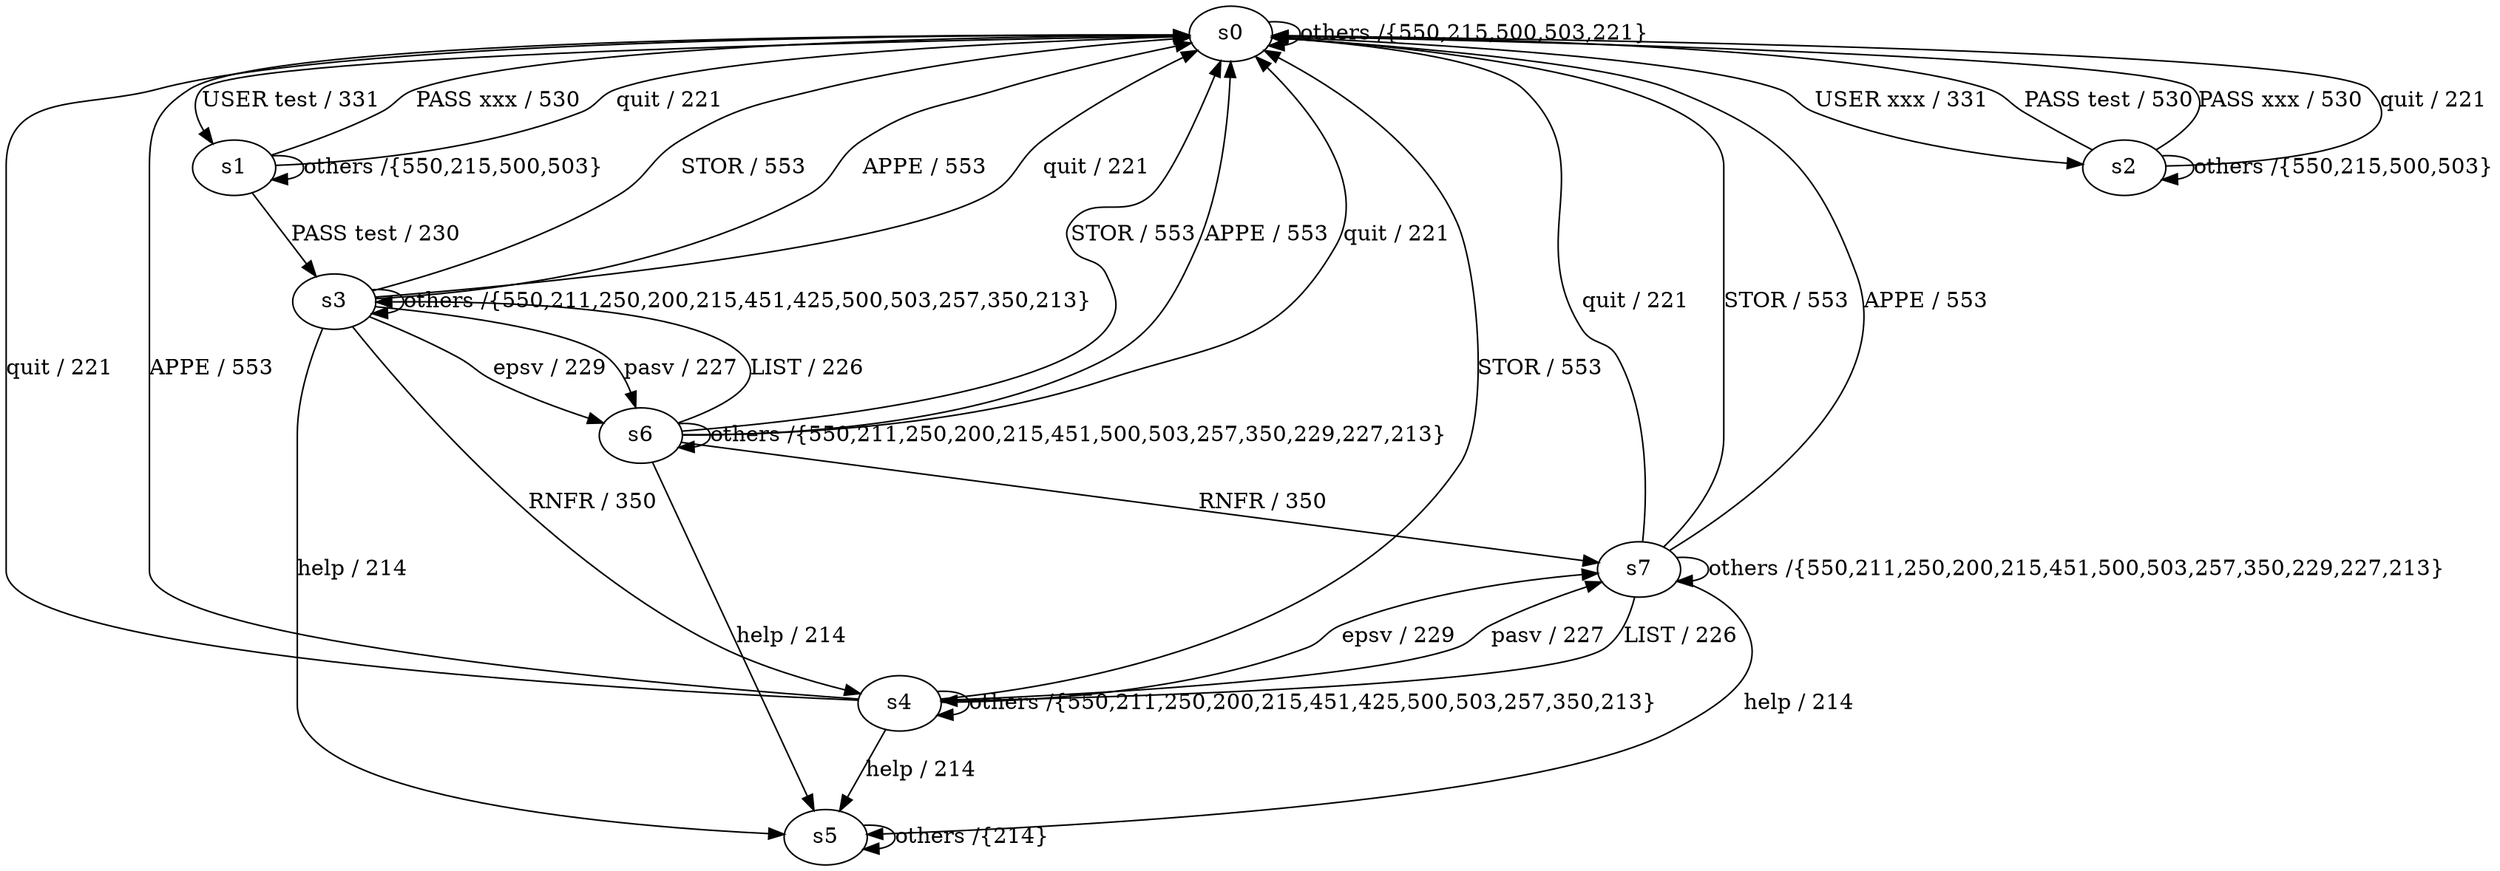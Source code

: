 digraph  {
s0;
s1;
s2;
s3;
s4;
s5;
s6;
s7;
s0 -> s1  [key=0, label="USER test / 331"];
s0 -> s2  [key=0, label="USER xxx / 331"];
s0 -> s0  [key=0, label="others /{550,215,500,503,221}"];
s1 -> s3  [key=0, label="PASS test / 230"];
s1 -> s0  [key=0, label="PASS xxx / 530"];
s1 -> s0  [key=1, label="quit / 221"];
s1 -> s1  [key=0, label="others /{550,215,500,503}"];
s2 -> s0  [key=0, label="PASS test / 530"];
s2 -> s0  [key=1, label="PASS xxx / 530"];
s2 -> s0  [key=2, label="quit / 221"];
s2 -> s2  [key=0, label="others /{550,215,500,503}"];
s3 -> s0  [key=0, label="STOR / 553"];
s3 -> s0  [key=1, label="APPE / 553"];
s3 -> s0  [key=2, label="quit / 221"];
s3 -> s4  [key=0, label="RNFR / 350"];
s3 -> s5  [key=0, label="help / 214"];
s3 -> s6  [key=0, label="epsv / 229"];
s3 -> s6  [key=1, label="pasv / 227"];
s3 -> s3  [key=0, label="others /{550,211,250,200,215,451,425,500,503,257,350,213}"];
s4 -> s0  [key=0, label="STOR / 553"];
s4 -> s0  [key=1, label="APPE / 553"];
s4 -> s0  [key=2, label="quit / 221"];
s4 -> s5  [key=0, label="help / 214"];
s4 -> s7  [key=0, label="epsv / 229"];
s4 -> s7  [key=1, label="pasv / 227"];
s4 -> s4  [key=0, label="others /{550,211,250,200,215,451,425,500,503,257,350,213}"];
s5 -> s5  [key=0, label="others /{214}"];
s6 -> s3  [key=0, label="LIST / 226"];
s6 -> s0  [key=0, label="STOR / 553"];
s6 -> s0  [key=1, label="APPE / 553"];
s6 -> s0  [key=2, label="quit / 221"];
s6 -> s7  [key=0, label="RNFR / 350"];
s6 -> s5  [key=0, label="help / 214"];
s6 -> s6  [key=0, label="others /{550,211,250,200,215,451,500,503,257,350,229,227,213}"];
s7 -> s4  [key=0, label="LIST / 226"];
s7 -> s0  [key=0, label="STOR / 553"];
s7 -> s0  [key=1, label="APPE / 553"];
s7 -> s0  [key=2, label="quit / 221"];
s7 -> s5  [key=0, label="help / 214"];
s7 -> s7  [key=0, label="others /{550,211,250,200,215,451,500,503,257,350,229,227,213}"];
}
